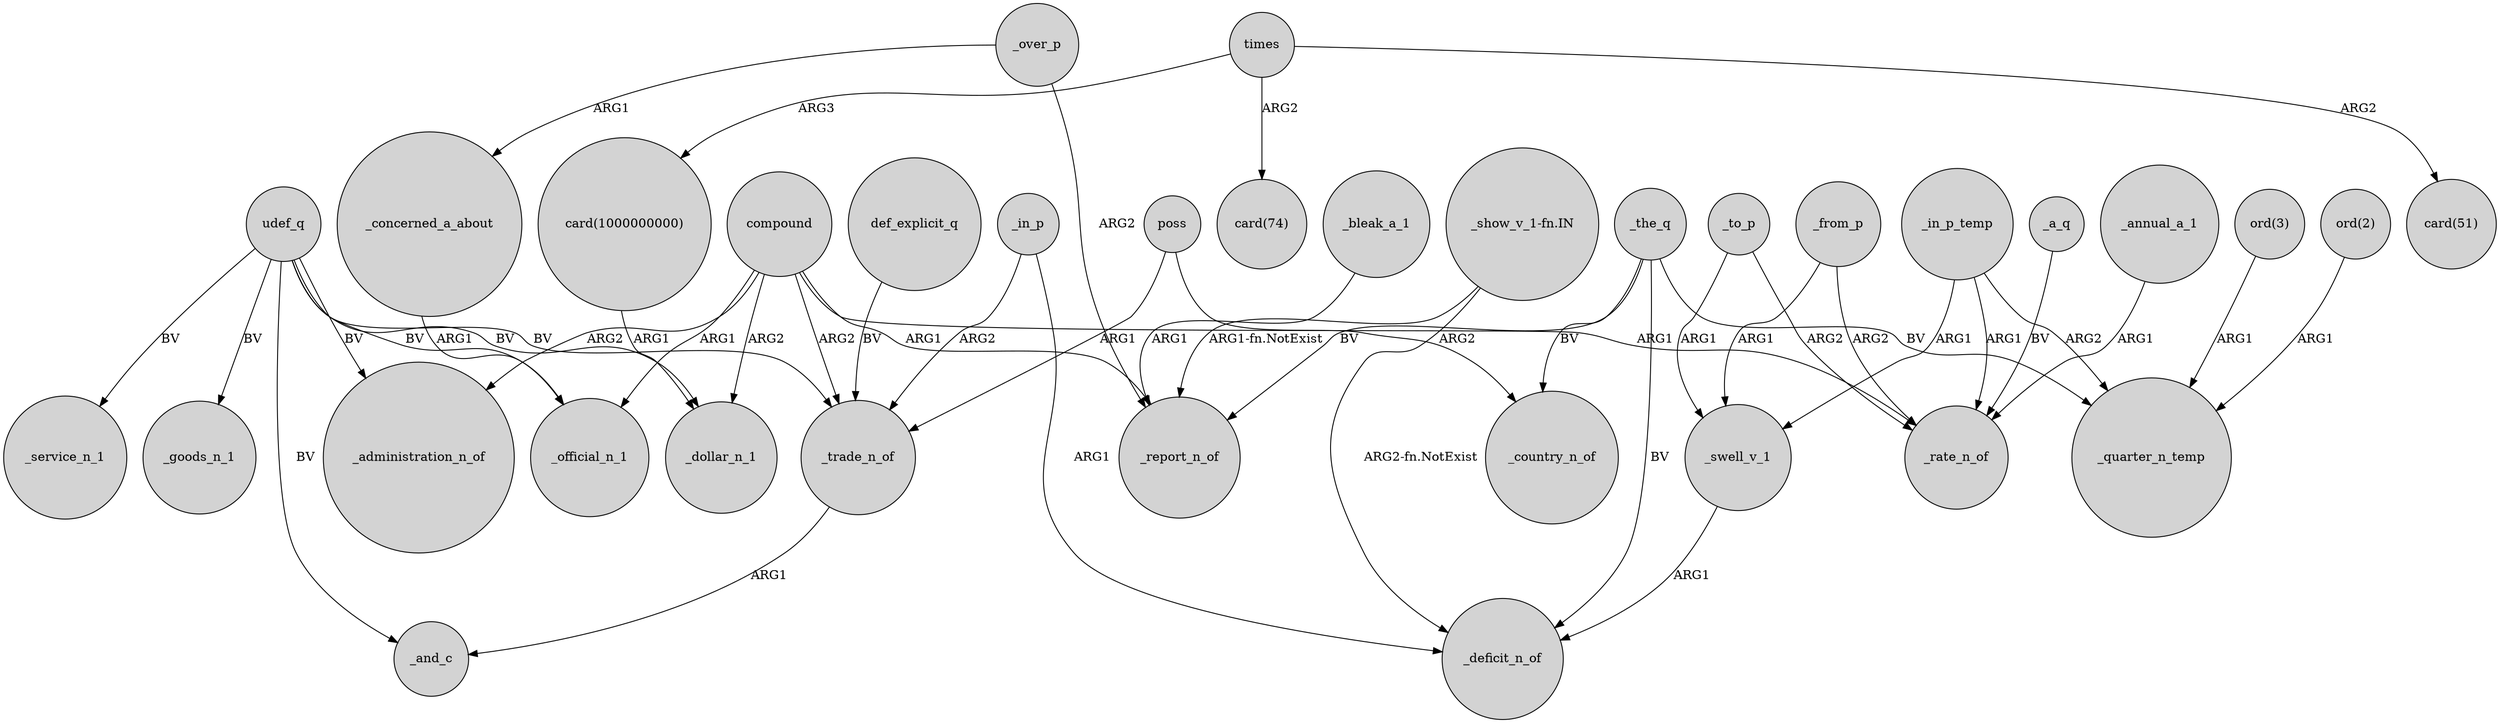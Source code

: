 digraph {
	node [shape=circle style=filled]
	udef_q -> _administration_n_of [label=BV]
	_to_p -> _swell_v_1 [label=ARG1]
	poss -> _country_n_of [label=ARG2]
	udef_q -> _trade_n_of [label=BV]
	compound -> _report_n_of [label=ARG1]
	_in_p_temp -> _rate_n_of [label=ARG1]
	_in_p_temp -> _swell_v_1 [label=ARG1]
	_swell_v_1 -> _deficit_n_of [label=ARG1]
	_the_q -> _quarter_n_temp [label=BV]
	"_show_v_1-fn.IN" -> _deficit_n_of [label="ARG2-fn.NotExist"]
	compound -> _rate_n_of [label=ARG1]
	"ord(2)" -> _quarter_n_temp [label=ARG1]
	compound -> _administration_n_of [label=ARG2]
	_over_p -> _concerned_a_about [label=ARG1]
	"_show_v_1-fn.IN" -> _report_n_of [label="ARG1-fn.NotExist"]
	_over_p -> _report_n_of [label=ARG2]
	def_explicit_q -> _trade_n_of [label=BV]
	_bleak_a_1 -> _report_n_of [label=ARG1]
	_a_q -> _rate_n_of [label=BV]
	_in_p_temp -> _quarter_n_temp [label=ARG2]
	times -> "card(1000000000)" [label=ARG3]
	poss -> _trade_n_of [label=ARG1]
	_from_p -> _rate_n_of [label=ARG2]
	_the_q -> _country_n_of [label=BV]
	_concerned_a_about -> _official_n_1 [label=ARG1]
	udef_q -> _service_n_1 [label=BV]
	"ord(3)" -> _quarter_n_temp [label=ARG1]
	times -> "card(51)" [label=ARG2]
	udef_q -> _official_n_1 [label=BV]
	udef_q -> _goods_n_1 [label=BV]
	_the_q -> _report_n_of [label=BV]
	compound -> _trade_n_of [label=ARG2]
	_from_p -> _swell_v_1 [label=ARG1]
	_trade_n_of -> _and_c [label=ARG1]
	_annual_a_1 -> _rate_n_of [label=ARG1]
	compound -> _official_n_1 [label=ARG1]
	_in_p -> _trade_n_of [label=ARG2]
	_the_q -> _deficit_n_of [label=BV]
	"card(1000000000)" -> _dollar_n_1 [label=ARG1]
	times -> "card(74)" [label=ARG2]
	compound -> _dollar_n_1 [label=ARG2]
	udef_q -> _and_c [label=BV]
	_in_p -> _deficit_n_of [label=ARG1]
	_to_p -> _rate_n_of [label=ARG2]
	udef_q -> _dollar_n_1 [label=BV]
}
